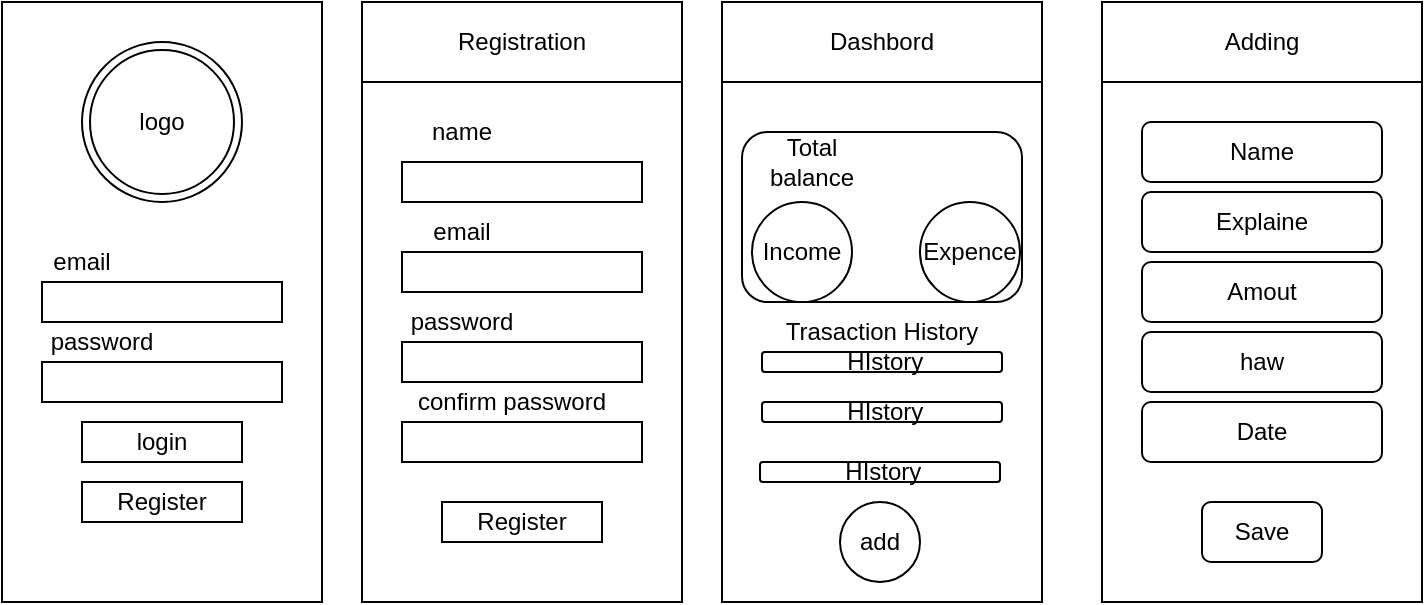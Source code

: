 <mxfile version="21.6.8" type="github">
  <diagram name="Page-1" id="4HQ8YgI5x_i-oC57xCaw">
    <mxGraphModel dx="1050" dy="573" grid="1" gridSize="10" guides="1" tooltips="1" connect="1" arrows="1" fold="1" page="1" pageScale="1" pageWidth="850" pageHeight="1100" math="0" shadow="0">
      <root>
        <mxCell id="0" />
        <mxCell id="1" parent="0" />
        <mxCell id="KvVlC2yseujIQmBRU8fb-1" value="" style="rounded=0;whiteSpace=wrap;html=1;" vertex="1" parent="1">
          <mxGeometry x="20" y="90" width="160" height="300" as="geometry" />
        </mxCell>
        <mxCell id="KvVlC2yseujIQmBRU8fb-2" value="logo" style="ellipse;shape=doubleEllipse;whiteSpace=wrap;html=1;aspect=fixed;" vertex="1" parent="1">
          <mxGeometry x="60" y="110" width="80" height="80" as="geometry" />
        </mxCell>
        <mxCell id="KvVlC2yseujIQmBRU8fb-4" value="email" style="text;html=1;strokeColor=none;fillColor=none;align=center;verticalAlign=middle;whiteSpace=wrap;rounded=0;" vertex="1" parent="1">
          <mxGeometry x="30" y="205" width="60" height="30" as="geometry" />
        </mxCell>
        <mxCell id="KvVlC2yseujIQmBRU8fb-11" value="" style="verticalLabelPosition=bottom;verticalAlign=top;html=1;shape=mxgraph.basic.rect;fillColor2=none;strokeWidth=1;size=20;indent=5;" vertex="1" parent="1">
          <mxGeometry x="40" y="270" width="120" height="20" as="geometry" />
        </mxCell>
        <mxCell id="KvVlC2yseujIQmBRU8fb-12" value="login" style="rounded=0;whiteSpace=wrap;html=1;" vertex="1" parent="1">
          <mxGeometry x="60" y="300" width="80" height="20" as="geometry" />
        </mxCell>
        <mxCell id="KvVlC2yseujIQmBRU8fb-14" value="password" style="text;html=1;strokeColor=none;fillColor=none;align=center;verticalAlign=middle;whiteSpace=wrap;rounded=0;" vertex="1" parent="1">
          <mxGeometry x="40" y="250" width="60" height="20" as="geometry" />
        </mxCell>
        <mxCell id="KvVlC2yseujIQmBRU8fb-16" value="Register" style="rounded=0;whiteSpace=wrap;html=1;" vertex="1" parent="1">
          <mxGeometry x="60" y="330" width="80" height="20" as="geometry" />
        </mxCell>
        <mxCell id="KvVlC2yseujIQmBRU8fb-18" value="" style="rounded=0;whiteSpace=wrap;html=1;verticalAlign=middle;align=center;gradientColor=none;fillColor=default;glass=0;" vertex="1" parent="1">
          <mxGeometry x="200" y="90" width="160" height="300" as="geometry" />
        </mxCell>
        <mxCell id="KvVlC2yseujIQmBRU8fb-21" value="Registration" style="rounded=0;whiteSpace=wrap;html=1;" vertex="1" parent="1">
          <mxGeometry x="200" y="90" width="160" height="40" as="geometry" />
        </mxCell>
        <mxCell id="KvVlC2yseujIQmBRU8fb-23" value="name" style="text;html=1;strokeColor=none;fillColor=none;align=center;verticalAlign=middle;whiteSpace=wrap;rounded=0;" vertex="1" parent="1">
          <mxGeometry x="220" y="140" width="60" height="30" as="geometry" />
        </mxCell>
        <mxCell id="KvVlC2yseujIQmBRU8fb-28" value="" style="verticalLabelPosition=bottom;verticalAlign=top;html=1;shape=mxgraph.basic.rect;fillColor2=none;strokeWidth=1;size=20;indent=5;" vertex="1" parent="1">
          <mxGeometry x="40" y="230" width="120" height="20" as="geometry" />
        </mxCell>
        <mxCell id="KvVlC2yseujIQmBRU8fb-29" value="" style="verticalLabelPosition=bottom;verticalAlign=top;html=1;shape=mxgraph.basic.rect;fillColor2=none;strokeWidth=1;size=20;indent=5;" vertex="1" parent="1">
          <mxGeometry x="220" y="170" width="120" height="20" as="geometry" />
        </mxCell>
        <mxCell id="KvVlC2yseujIQmBRU8fb-30" value="email" style="text;html=1;strokeColor=none;fillColor=none;align=center;verticalAlign=middle;whiteSpace=wrap;rounded=0;" vertex="1" parent="1">
          <mxGeometry x="220" y="195" width="60" height="20" as="geometry" />
        </mxCell>
        <mxCell id="KvVlC2yseujIQmBRU8fb-32" value="" style="verticalLabelPosition=bottom;verticalAlign=top;html=1;shape=mxgraph.basic.rect;fillColor2=none;strokeWidth=1;size=20;indent=5;" vertex="1" parent="1">
          <mxGeometry x="220" y="215" width="120" height="20" as="geometry" />
        </mxCell>
        <mxCell id="KvVlC2yseujIQmBRU8fb-33" value="password" style="text;html=1;strokeColor=none;fillColor=none;align=center;verticalAlign=middle;whiteSpace=wrap;rounded=0;" vertex="1" parent="1">
          <mxGeometry x="220" y="240" width="60" height="20" as="geometry" />
        </mxCell>
        <mxCell id="KvVlC2yseujIQmBRU8fb-34" value="" style="verticalLabelPosition=bottom;verticalAlign=top;html=1;shape=mxgraph.basic.rect;fillColor2=none;strokeWidth=1;size=20;indent=5;" vertex="1" parent="1">
          <mxGeometry x="220" y="260" width="120" height="20" as="geometry" />
        </mxCell>
        <mxCell id="KvVlC2yseujIQmBRU8fb-35" value="confirm password" style="text;html=1;strokeColor=none;fillColor=none;align=center;verticalAlign=middle;whiteSpace=wrap;rounded=0;" vertex="1" parent="1">
          <mxGeometry x="220" y="280" width="110" height="20" as="geometry" />
        </mxCell>
        <mxCell id="KvVlC2yseujIQmBRU8fb-36" value="" style="verticalLabelPosition=bottom;verticalAlign=top;html=1;shape=mxgraph.basic.rect;fillColor2=none;strokeWidth=1;size=20;indent=5;" vertex="1" parent="1">
          <mxGeometry x="220" y="300" width="120" height="20" as="geometry" />
        </mxCell>
        <mxCell id="KvVlC2yseujIQmBRU8fb-37" value="Register" style="rounded=0;whiteSpace=wrap;html=1;" vertex="1" parent="1">
          <mxGeometry x="240" y="340" width="80" height="20" as="geometry" />
        </mxCell>
        <mxCell id="KvVlC2yseujIQmBRU8fb-38" value="" style="rounded=0;whiteSpace=wrap;html=1;verticalAlign=middle;align=center;gradientColor=none;fillColor=default;glass=0;" vertex="1" parent="1">
          <mxGeometry x="380" y="100" width="160" height="290" as="geometry" />
        </mxCell>
        <mxCell id="KvVlC2yseujIQmBRU8fb-39" value="Dashbord" style="rounded=0;whiteSpace=wrap;html=1;" vertex="1" parent="1">
          <mxGeometry x="380" y="90" width="160" height="40" as="geometry" />
        </mxCell>
        <mxCell id="KvVlC2yseujIQmBRU8fb-41" value="" style="rounded=1;whiteSpace=wrap;html=1;" vertex="1" parent="1">
          <mxGeometry x="390" y="155" width="140" height="85" as="geometry" />
        </mxCell>
        <mxCell id="KvVlC2yseujIQmBRU8fb-42" value="Total balance" style="text;html=1;strokeColor=none;fillColor=none;align=center;verticalAlign=middle;whiteSpace=wrap;rounded=0;" vertex="1" parent="1">
          <mxGeometry x="395" y="155" width="60" height="30" as="geometry" />
        </mxCell>
        <mxCell id="KvVlC2yseujIQmBRU8fb-54" value="Expence" style="ellipse;whiteSpace=wrap;html=1;aspect=fixed;" vertex="1" parent="1">
          <mxGeometry x="479" y="190" width="50" height="50" as="geometry" />
        </mxCell>
        <mxCell id="KvVlC2yseujIQmBRU8fb-55" value="Income" style="ellipse;whiteSpace=wrap;html=1;aspect=fixed;" vertex="1" parent="1">
          <mxGeometry x="395" y="190" width="50" height="50" as="geometry" />
        </mxCell>
        <mxCell id="KvVlC2yseujIQmBRU8fb-64" value="add" style="ellipse;whiteSpace=wrap;html=1;aspect=fixed;" vertex="1" parent="1">
          <mxGeometry x="439" y="340" width="40" height="40" as="geometry" />
        </mxCell>
        <mxCell id="KvVlC2yseujIQmBRU8fb-65" value="" style="rounded=0;whiteSpace=wrap;html=1;" vertex="1" parent="1">
          <mxGeometry x="570" y="90" width="160" height="300" as="geometry" />
        </mxCell>
        <mxCell id="KvVlC2yseujIQmBRU8fb-67" value="Adding" style="rounded=0;whiteSpace=wrap;html=1;" vertex="1" parent="1">
          <mxGeometry x="570" y="90" width="160" height="40" as="geometry" />
        </mxCell>
        <mxCell id="KvVlC2yseujIQmBRU8fb-68" value="Name" style="rounded=1;whiteSpace=wrap;html=1;" vertex="1" parent="1">
          <mxGeometry x="590" y="150" width="120" height="30" as="geometry" />
        </mxCell>
        <mxCell id="KvVlC2yseujIQmBRU8fb-69" value="Explaine" style="rounded=1;whiteSpace=wrap;html=1;" vertex="1" parent="1">
          <mxGeometry x="590" y="185" width="120" height="30" as="geometry" />
        </mxCell>
        <mxCell id="KvVlC2yseujIQmBRU8fb-71" value="Amout" style="rounded=1;whiteSpace=wrap;html=1;" vertex="1" parent="1">
          <mxGeometry x="590" y="220" width="120" height="30" as="geometry" />
        </mxCell>
        <mxCell id="KvVlC2yseujIQmBRU8fb-72" value="haw" style="rounded=1;whiteSpace=wrap;html=1;" vertex="1" parent="1">
          <mxGeometry x="590" y="255" width="120" height="30" as="geometry" />
        </mxCell>
        <mxCell id="KvVlC2yseujIQmBRU8fb-56" value="Trasaction History" style="text;html=1;strokeColor=none;fillColor=none;align=center;verticalAlign=middle;whiteSpace=wrap;rounded=0;" vertex="1" parent="1">
          <mxGeometry x="390" y="240" width="140" height="30" as="geometry" />
        </mxCell>
        <mxCell id="KvVlC2yseujIQmBRU8fb-86" value="&amp;nbsp;HIstory" style="rounded=1;whiteSpace=wrap;html=1;" vertex="1" parent="1">
          <mxGeometry x="400" y="265" width="120" height="10" as="geometry" />
        </mxCell>
        <mxCell id="KvVlC2yseujIQmBRU8fb-88" value="&amp;nbsp;HIstory" style="rounded=1;whiteSpace=wrap;html=1;" vertex="1" parent="1">
          <mxGeometry x="400" y="290" width="120" height="10" as="geometry" />
        </mxCell>
        <mxCell id="KvVlC2yseujIQmBRU8fb-87" value="&amp;nbsp;HIstory" style="rounded=1;whiteSpace=wrap;html=1;" vertex="1" parent="1">
          <mxGeometry x="399" y="320" width="120" height="10" as="geometry" />
        </mxCell>
        <mxCell id="KvVlC2yseujIQmBRU8fb-93" value="Date" style="rounded=1;whiteSpace=wrap;html=1;" vertex="1" parent="1">
          <mxGeometry x="590" y="290" width="120" height="30" as="geometry" />
        </mxCell>
        <mxCell id="KvVlC2yseujIQmBRU8fb-94" value="Save" style="rounded=1;whiteSpace=wrap;html=1;" vertex="1" parent="1">
          <mxGeometry x="620" y="340" width="60" height="30" as="geometry" />
        </mxCell>
      </root>
    </mxGraphModel>
  </diagram>
</mxfile>
